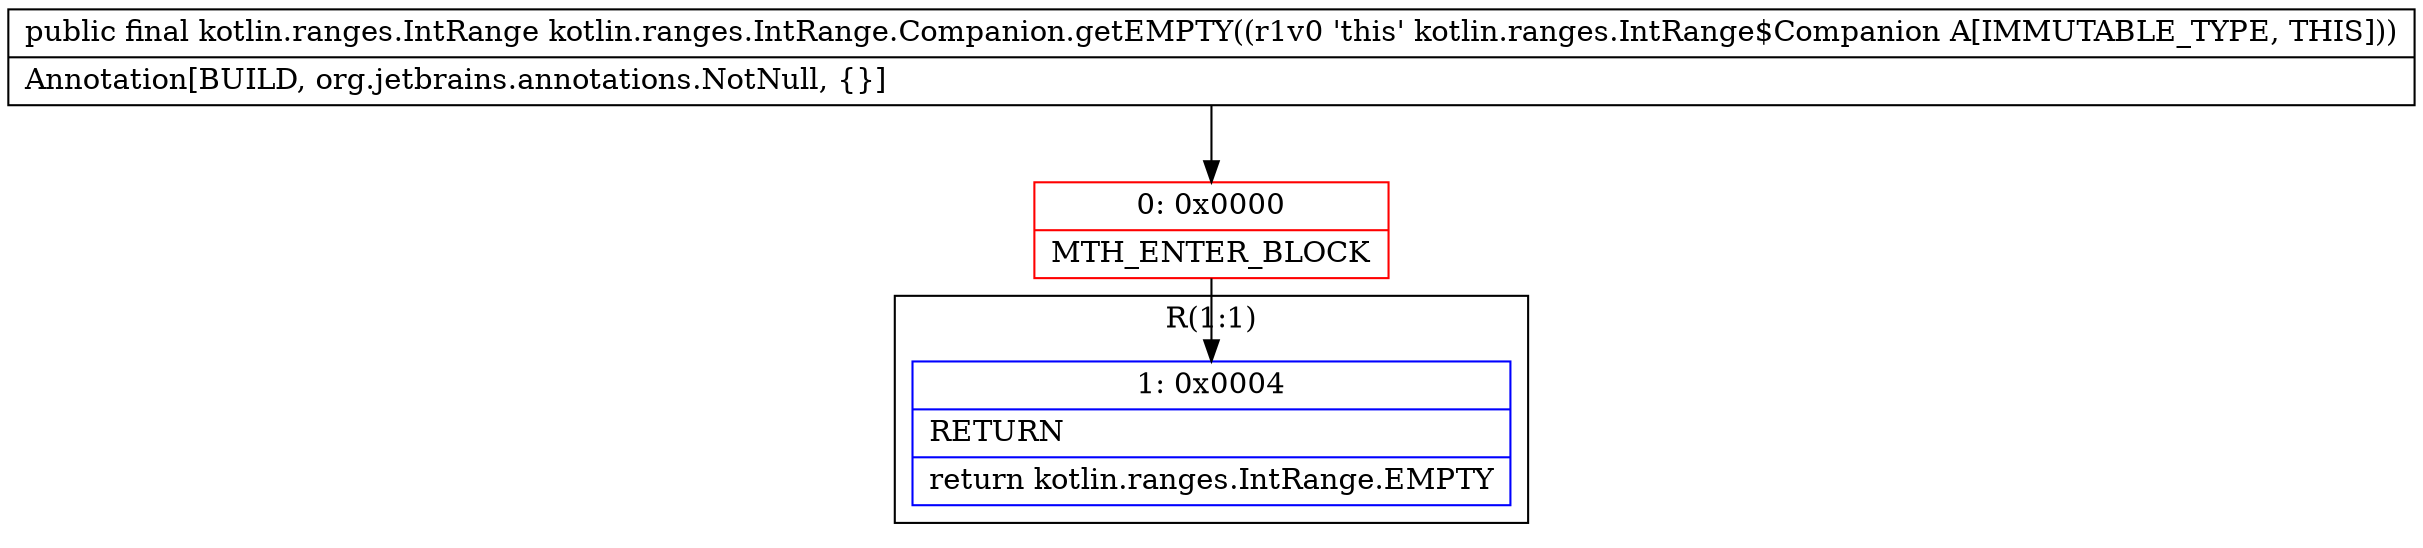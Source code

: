 digraph "CFG forkotlin.ranges.IntRange.Companion.getEMPTY()Lkotlin\/ranges\/IntRange;" {
subgraph cluster_Region_403641758 {
label = "R(1:1)";
node [shape=record,color=blue];
Node_1 [shape=record,label="{1\:\ 0x0004|RETURN\l|return kotlin.ranges.IntRange.EMPTY\l}"];
}
Node_0 [shape=record,color=red,label="{0\:\ 0x0000|MTH_ENTER_BLOCK\l}"];
MethodNode[shape=record,label="{public final kotlin.ranges.IntRange kotlin.ranges.IntRange.Companion.getEMPTY((r1v0 'this' kotlin.ranges.IntRange$Companion A[IMMUTABLE_TYPE, THIS]))  | Annotation[BUILD, org.jetbrains.annotations.NotNull, \{\}]\l}"];
MethodNode -> Node_0;
Node_0 -> Node_1;
}

